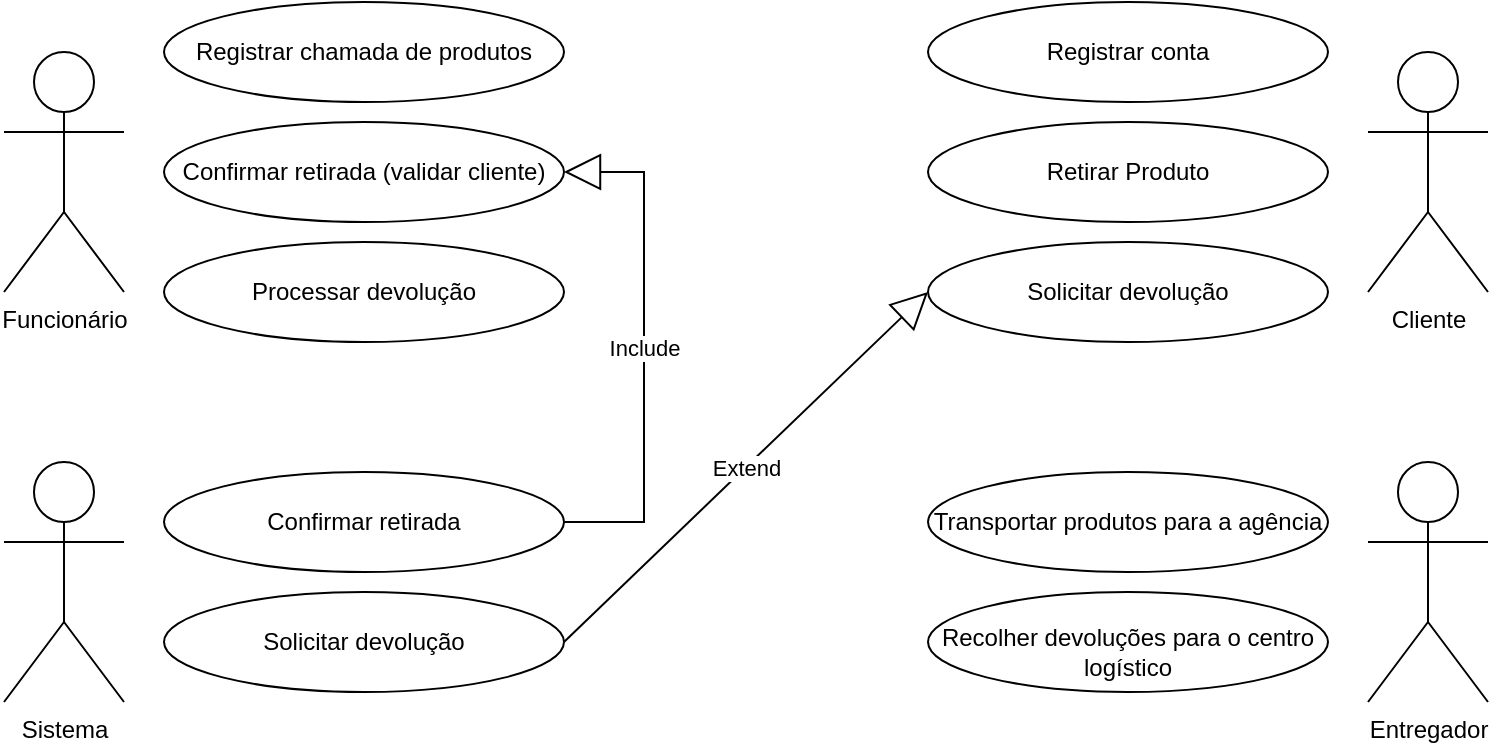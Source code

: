 <mxfile version="26.1.0">
  <diagram name="Página-1" id="jd6p-t7Q6WH0l8BRLF6l">
    <mxGraphModel dx="1050" dy="522" grid="1" gridSize="10" guides="1" tooltips="1" connect="1" arrows="1" fold="1" page="1" pageScale="1" pageWidth="827" pageHeight="1169" math="0" shadow="0">
      <root>
        <mxCell id="0" />
        <mxCell id="1" parent="0" />
        <mxCell id="JjyXnd0NtbJhpBLhwNoX-1" value="Funcionário" style="shape=umlActor;verticalLabelPosition=bottom;verticalAlign=top;html=1;outlineConnect=0;" vertex="1" parent="1">
          <mxGeometry x="43" y="30" width="60" height="120" as="geometry" />
        </mxCell>
        <mxCell id="JjyXnd0NtbJhpBLhwNoX-2" value="Entregador" style="shape=umlActor;verticalLabelPosition=bottom;verticalAlign=top;html=1;outlineConnect=0;" vertex="1" parent="1">
          <mxGeometry x="725" y="235" width="60" height="120" as="geometry" />
        </mxCell>
        <mxCell id="JjyXnd0NtbJhpBLhwNoX-3" value="Cliente" style="shape=umlActor;verticalLabelPosition=bottom;verticalAlign=top;html=1;outlineConnect=0;" vertex="1" parent="1">
          <mxGeometry x="725" y="30" width="60" height="120" as="geometry" />
        </mxCell>
        <mxCell id="JjyXnd0NtbJhpBLhwNoX-4" value="Registrar conta" style="ellipse;whiteSpace=wrap;html=1;" vertex="1" parent="1">
          <mxGeometry x="505" y="5" width="200" height="50" as="geometry" />
        </mxCell>
        <mxCell id="JjyXnd0NtbJhpBLhwNoX-6" value="Retirar Produto" style="ellipse;whiteSpace=wrap;html=1;" vertex="1" parent="1">
          <mxGeometry x="505" y="65" width="200" height="50" as="geometry" />
        </mxCell>
        <mxCell id="JjyXnd0NtbJhpBLhwNoX-7" value="Solicitar devolução" style="ellipse;whiteSpace=wrap;html=1;" vertex="1" parent="1">
          <mxGeometry x="505" y="125" width="200" height="50" as="geometry" />
        </mxCell>
        <mxCell id="JjyXnd0NtbJhpBLhwNoX-8" value="Registrar chamada de produtos" style="ellipse;whiteSpace=wrap;html=1;" vertex="1" parent="1">
          <mxGeometry x="123" y="5" width="200" height="50" as="geometry" />
        </mxCell>
        <mxCell id="JjyXnd0NtbJhpBLhwNoX-9" value="Confirmar retirada (validar cliente)" style="ellipse;whiteSpace=wrap;html=1;" vertex="1" parent="1">
          <mxGeometry x="123" y="65" width="200" height="50" as="geometry" />
        </mxCell>
        <mxCell id="JjyXnd0NtbJhpBLhwNoX-10" value="Processar devolução" style="ellipse;whiteSpace=wrap;html=1;" vertex="1" parent="1">
          <mxGeometry x="123" y="125" width="200" height="50" as="geometry" />
        </mxCell>
        <mxCell id="JjyXnd0NtbJhpBLhwNoX-11" value="Transportar produtos para a agência" style="ellipse;whiteSpace=wrap;html=1;spacingTop=0;" vertex="1" parent="1">
          <mxGeometry x="505" y="240" width="200" height="50" as="geometry" />
        </mxCell>
        <mxCell id="JjyXnd0NtbJhpBLhwNoX-12" value="Recolher devoluções para o centro logístico" style="ellipse;whiteSpace=wrap;html=1;spacingTop=10;" vertex="1" parent="1">
          <mxGeometry x="505" y="300" width="200" height="50" as="geometry" />
        </mxCell>
        <mxCell id="JjyXnd0NtbJhpBLhwNoX-18" value="Sistema" style="shape=umlActor;verticalLabelPosition=bottom;verticalAlign=top;html=1;outlineConnect=0;" vertex="1" parent="1">
          <mxGeometry x="43" y="235" width="60" height="120" as="geometry" />
        </mxCell>
        <mxCell id="JjyXnd0NtbJhpBLhwNoX-19" value="Confirmar retirada" style="ellipse;whiteSpace=wrap;html=1;" vertex="1" parent="1">
          <mxGeometry x="123" y="240" width="200" height="50" as="geometry" />
        </mxCell>
        <mxCell id="JjyXnd0NtbJhpBLhwNoX-21" value="Solicitar devolução" style="ellipse;whiteSpace=wrap;html=1;" vertex="1" parent="1">
          <mxGeometry x="123" y="300" width="200" height="50" as="geometry" />
        </mxCell>
        <mxCell id="JjyXnd0NtbJhpBLhwNoX-26" value="Include" style="endArrow=block;endSize=16;endFill=0;html=1;rounded=0;exitX=1;exitY=0.5;exitDx=0;exitDy=0;entryX=1;entryY=0.5;entryDx=0;entryDy=0;" edge="1" parent="1" source="JjyXnd0NtbJhpBLhwNoX-19" target="JjyXnd0NtbJhpBLhwNoX-9">
          <mxGeometry width="160" relative="1" as="geometry">
            <mxPoint x="223" y="145" as="sourcePoint" />
            <mxPoint x="383" y="145" as="targetPoint" />
            <Array as="points">
              <mxPoint x="363" y="265" />
              <mxPoint x="363" y="90" />
            </Array>
          </mxGeometry>
        </mxCell>
        <mxCell id="JjyXnd0NtbJhpBLhwNoX-27" value="Extend" style="endArrow=block;endSize=16;endFill=0;html=1;rounded=0;exitX=1;exitY=0.5;exitDx=0;exitDy=0;entryX=0;entryY=0.5;entryDx=0;entryDy=0;" edge="1" parent="1" source="JjyXnd0NtbJhpBLhwNoX-21" target="JjyXnd0NtbJhpBLhwNoX-7">
          <mxGeometry width="160" relative="1" as="geometry">
            <mxPoint x="333" y="275" as="sourcePoint" />
            <mxPoint x="393" y="155" as="targetPoint" />
          </mxGeometry>
        </mxCell>
      </root>
    </mxGraphModel>
  </diagram>
</mxfile>
